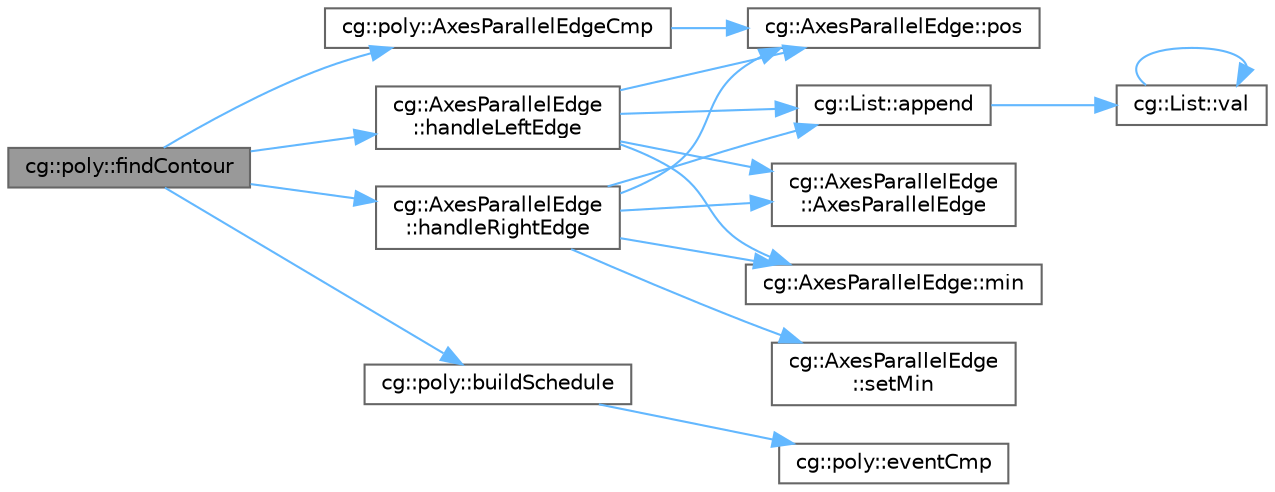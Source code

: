 digraph "cg::poly::findContour"
{
 // LATEX_PDF_SIZE
  bgcolor="transparent";
  edge [fontname=Helvetica,fontsize=10,labelfontname=Helvetica,labelfontsize=10];
  node [fontname=Helvetica,fontsize=10,shape=box,height=0.2,width=0.4];
  rankdir="LR";
  Node1 [id="Node000001",label="cg::poly::findContour",height=0.2,width=0.4,color="gray40", fillcolor="grey60", style="filled", fontcolor="black",tooltip=" "];
  Node1 -> Node2 [id="edge1_Node000001_Node000002",color="steelblue1",style="solid",tooltip=" "];
  Node2 [id="Node000002",label="cg::poly::AxesParallelEdgeCmp",height=0.2,width=0.4,color="grey40", fillcolor="white", style="filled",URL="$namespacecg_1_1poly.html#a559609f40c8f67ea20128df3b0a576e9",tooltip=" "];
  Node2 -> Node3 [id="edge2_Node000002_Node000003",color="steelblue1",style="solid",tooltip=" "];
  Node3 [id="Node000003",label="cg::AxesParallelEdge::pos",height=0.2,width=0.4,color="grey40", fillcolor="white", style="filled",URL="$classcg_1_1_axes_parallel_edge.html#aec6ce86d13c6ddd8a66a15541140113b",tooltip=" "];
  Node1 -> Node4 [id="edge3_Node000001_Node000004",color="steelblue1",style="solid",tooltip=" "];
  Node4 [id="Node000004",label="cg::poly::buildSchedule",height=0.2,width=0.4,color="grey40", fillcolor="white", style="filled",URL="$namespacecg_1_1poly.html#ab08e259f69ed61ad680a544fcc41f59b",tooltip=" "];
  Node4 -> Node5 [id="edge4_Node000004_Node000005",color="steelblue1",style="solid",tooltip=" "];
  Node5 [id="Node000005",label="cg::poly::eventCmp",height=0.2,width=0.4,color="grey40", fillcolor="white", style="filled",URL="$namespacecg_1_1poly.html#a7f3de5a1889977bc258cf0afb5cc342f",tooltip=" "];
  Node1 -> Node6 [id="edge5_Node000001_Node000006",color="steelblue1",style="solid",tooltip=" "];
  Node6 [id="Node000006",label="cg::AxesParallelEdge\l::handleLeftEdge",height=0.2,width=0.4,color="grey40", fillcolor="white", style="filled",URL="$classcg_1_1_axes_parallel_edge.html#a8ecdd7f1b4f6012d9399dda2f6bf7b75",tooltip=" "];
  Node6 -> Node7 [id="edge6_Node000006_Node000007",color="steelblue1",style="solid",tooltip=" "];
  Node7 [id="Node000007",label="cg::List::append",height=0.2,width=0.4,color="grey40", fillcolor="white", style="filled",URL="$classcg_1_1_list.html#ab3d1d9a488def2473913b2f58fc291f8",tooltip=" "];
  Node7 -> Node8 [id="edge7_Node000007_Node000008",color="steelblue1",style="solid",tooltip=" "];
  Node8 [id="Node000008",label="cg::List::val",height=0.2,width=0.4,color="grey40", fillcolor="white", style="filled",URL="$classcg_1_1_list.html#abb630c74effbfbb9f67e865eec72169b",tooltip=" "];
  Node8 -> Node8 [id="edge8_Node000008_Node000008",color="steelblue1",style="solid",tooltip=" "];
  Node6 -> Node9 [id="edge9_Node000006_Node000009",color="steelblue1",style="solid",tooltip=" "];
  Node9 [id="Node000009",label="cg::AxesParallelEdge\l::AxesParallelEdge",height=0.2,width=0.4,color="grey40", fillcolor="white", style="filled",URL="$classcg_1_1_axes_parallel_edge.html#a9c9e54393cb232d817bf5212d2bd2721",tooltip=" "];
  Node6 -> Node10 [id="edge10_Node000006_Node000010",color="steelblue1",style="solid",tooltip=" "];
  Node10 [id="Node000010",label="cg::AxesParallelEdge::min",height=0.2,width=0.4,color="grey40", fillcolor="white", style="filled",URL="$classcg_1_1_axes_parallel_edge.html#ac9c9414badbbd9a7a09047c0ec6eefbe",tooltip=" "];
  Node6 -> Node3 [id="edge11_Node000006_Node000003",color="steelblue1",style="solid",tooltip=" "];
  Node1 -> Node11 [id="edge12_Node000001_Node000011",color="steelblue1",style="solid",tooltip=" "];
  Node11 [id="Node000011",label="cg::AxesParallelEdge\l::handleRightEdge",height=0.2,width=0.4,color="grey40", fillcolor="white", style="filled",URL="$classcg_1_1_axes_parallel_edge.html#a236ebe3770b8b693849df9108dca3b0f",tooltip=" "];
  Node11 -> Node7 [id="edge13_Node000011_Node000007",color="steelblue1",style="solid",tooltip=" "];
  Node11 -> Node9 [id="edge14_Node000011_Node000009",color="steelblue1",style="solid",tooltip=" "];
  Node11 -> Node10 [id="edge15_Node000011_Node000010",color="steelblue1",style="solid",tooltip=" "];
  Node11 -> Node3 [id="edge16_Node000011_Node000003",color="steelblue1",style="solid",tooltip=" "];
  Node11 -> Node12 [id="edge17_Node000011_Node000012",color="steelblue1",style="solid",tooltip=" "];
  Node12 [id="Node000012",label="cg::AxesParallelEdge\l::setMin",height=0.2,width=0.4,color="grey40", fillcolor="white", style="filled",URL="$classcg_1_1_axes_parallel_edge.html#ab005a4c7c57aa88be48125092f488cac",tooltip=" "];
}

